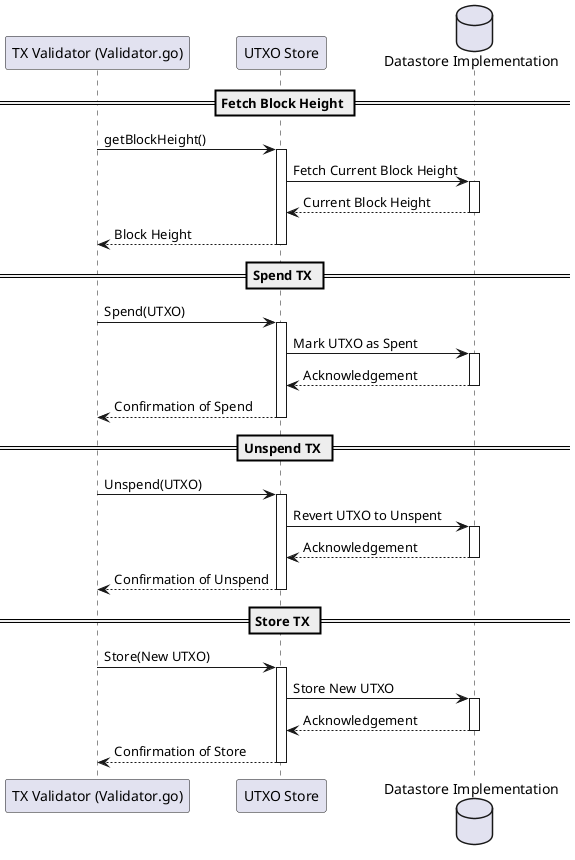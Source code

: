 @startuml
participant "TX Validator (Validator.go)" as TXValidator
participant "UTXO Store" as UTXOStore
database "Datastore Implementation" as Datastore

== Fetch Block Height ==

TXValidator -> UTXOStore: getBlockHeight()
activate UTXOStore

UTXOStore -> Datastore: Fetch Current Block Height
activate Datastore
Datastore --> UTXOStore: Current Block Height
deactivate Datastore

UTXOStore --> TXValidator: Block Height
deactivate UTXOStore

== Spend TX ==


TXValidator -> UTXOStore: Spend(UTXO)
activate UTXOStore

UTXOStore -> Datastore: Mark UTXO as Spent
activate Datastore
Datastore --> UTXOStore: Acknowledgement
deactivate Datastore

UTXOStore --> TXValidator: Confirmation of Spend
deactivate UTXOStore

== Unspend TX ==


TXValidator -> UTXOStore: Unspend(UTXO)
activate UTXOStore

UTXOStore -> Datastore: Revert UTXO to Unspent
activate Datastore
Datastore --> UTXOStore: Acknowledgement
deactivate Datastore

UTXOStore --> TXValidator: Confirmation of Unspend
deactivate UTXOStore

== Store TX ==

TXValidator -> UTXOStore: Store(New UTXO)
activate UTXOStore

UTXOStore -> Datastore: Store New UTXO
activate Datastore
Datastore --> UTXOStore: Acknowledgement
deactivate Datastore

UTXOStore --> TXValidator: Confirmation of Store
deactivate UTXOStore

@enduml
